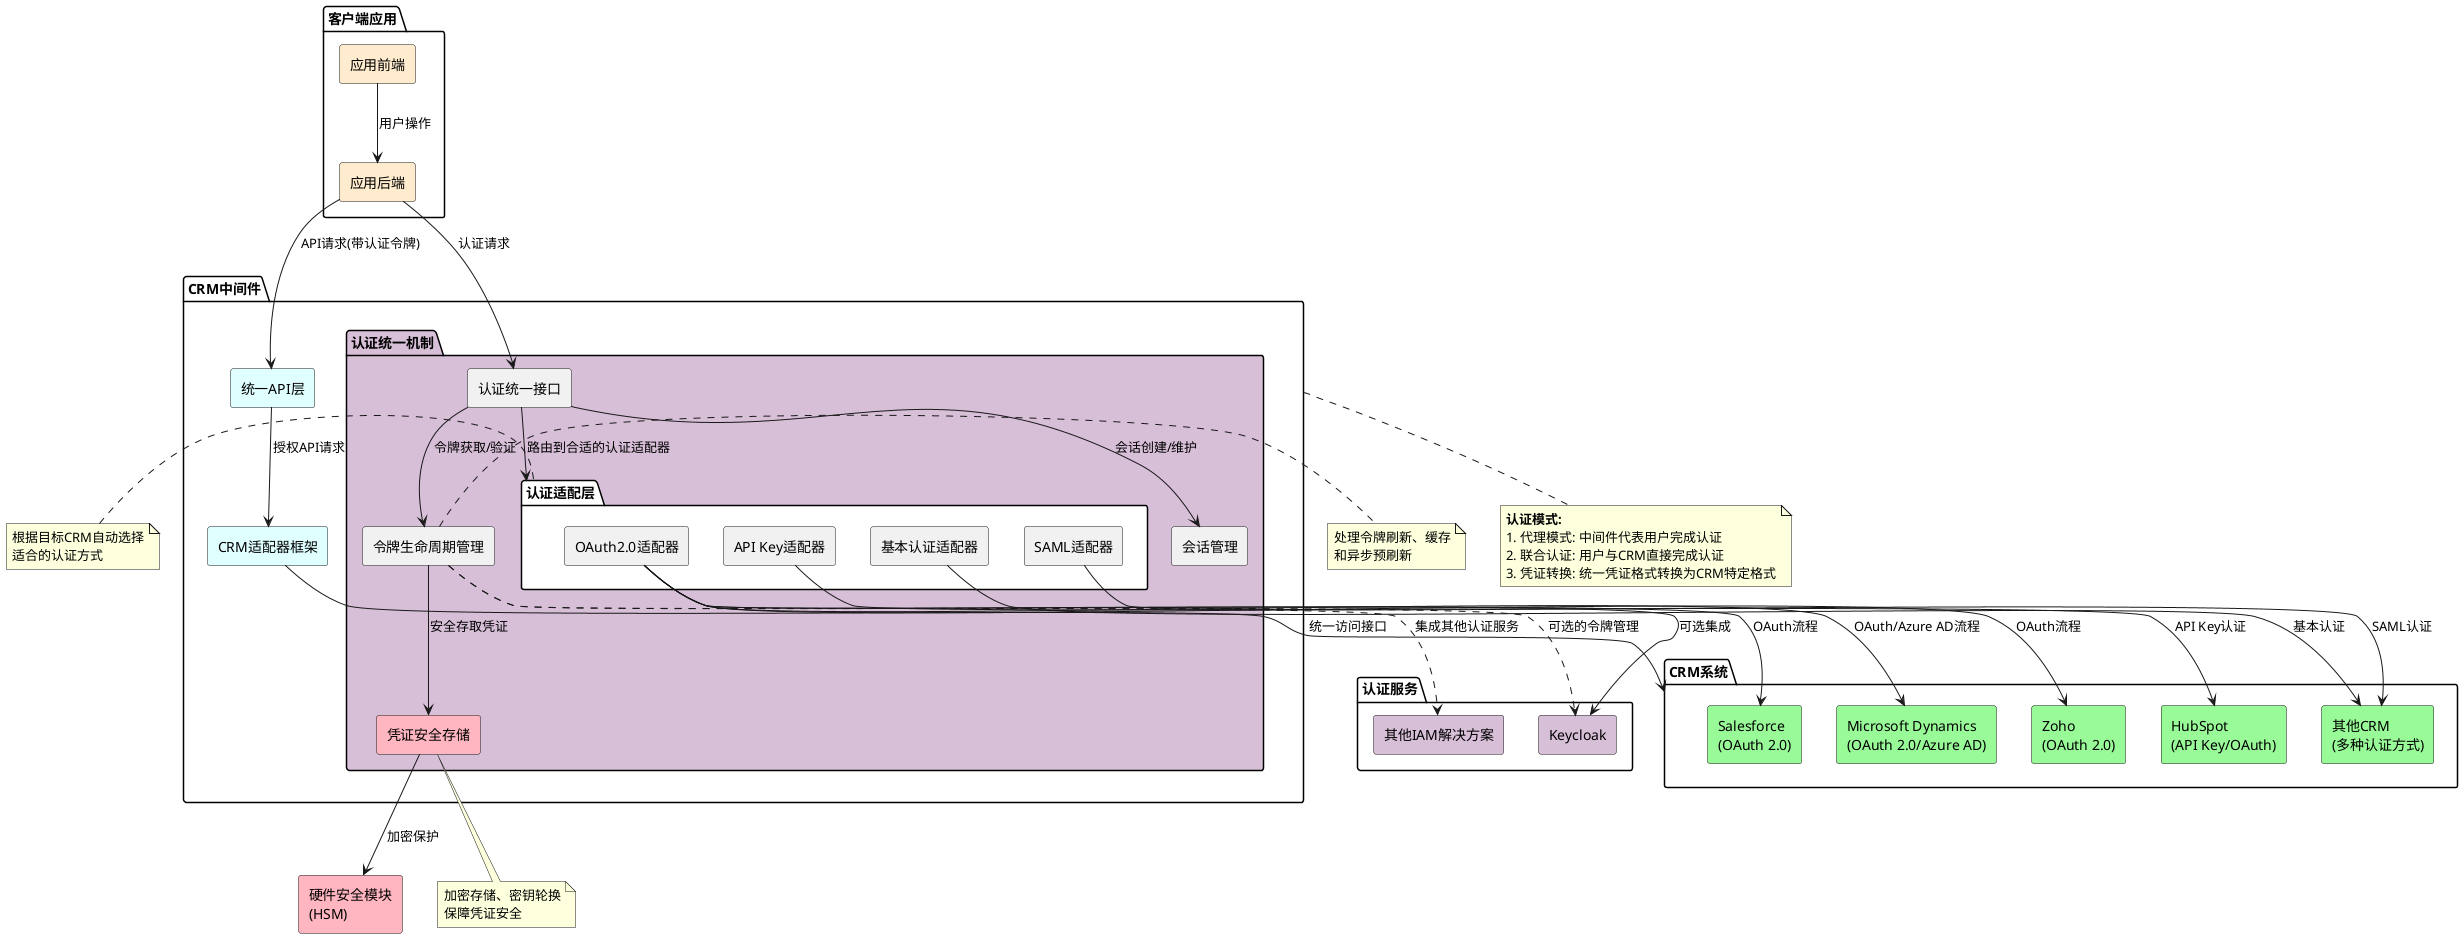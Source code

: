 @startuml CRM中间件认证统一机制

!define RECTANGLE class

' 定义颜色
!define CLIENT_COLOR #FFEBCD
!define MIDDLEWARE_COLOR #E0FFFF
!define AUTH_COLOR #D8BFD8
!define CRM_COLOR #98FB98
!define SECURITY_COLOR #FFB6C1

' 定义模块
skinparam componentStyle rectangle
skinparam package {
  BackgroundColor white
  BorderColor black
}

' 客户端和应用系统
package "客户端应用" as Client {
  [应用前端] as Frontend CLIENT_COLOR
  [应用后端] as Backend CLIENT_COLOR
}

' 中间件架构
package "CRM中间件" as Middleware {
  ' 统一认证层
  package "认证统一机制" as AuthModule AUTH_COLOR {
    [认证统一接口] as AuthInterface
    
    package "认证适配层" as AuthAdapter {
      [OAuth2.0适配器] as OAuthAdapter
      [API Key适配器] as ApiKeyAdapter
      [基本认证适配器] as BasicAuthAdapter
      [SAML适配器] as SamlAdapter
    }
    
    [凭证安全存储] as CredentialStorage SECURITY_COLOR
    [令牌生命周期管理] as TokenManager
    [会话管理] as SessionManager
  }
  
  ' 中间件其他组件
  [统一API层] as APILayer MIDDLEWARE_COLOR
  [CRM适配器框架] as AdapterFramework MIDDLEWARE_COLOR
}

' 外部认证服务
package "认证服务" as AuthService {
  [Keycloak] as Keycloak AUTH_COLOR
  [其他IAM解决方案] as OtherIAM AUTH_COLOR
}

' CRM系统
package "CRM系统" as CRMSystems {
  [Salesforce\n(OAuth 2.0)] as Salesforce CRM_COLOR
  [Microsoft Dynamics\n(OAuth 2.0/Azure AD)] as MSDynamics CRM_COLOR
  [HubSpot\n(API Key/OAuth)] as HubSpot CRM_COLOR
  [Zoho\n(OAuth 2.0)] as Zoho CRM_COLOR
  [其他CRM\n(多种认证方式)] as OtherCRM CRM_COLOR
}

' 硬件安全模块
[硬件安全模块\n(HSM)] as HSM SECURITY_COLOR

' 关系连接
' 客户端到中间件
Frontend --> Backend : 用户操作
Backend --> AuthInterface : 认证请求
Backend --> APILayer : API请求(带认证令牌)

' 认证模块内部关系
AuthInterface --> AuthAdapter : 路由到合适的认证适配器
AuthInterface --> TokenManager : 令牌获取/验证
TokenManager --> CredentialStorage : 安全存取凭证
CredentialStorage --> HSM : 加密保护
AuthInterface --> SessionManager : 会话创建/维护
OAuthAdapter --> Keycloak : 可选集成
OAuthAdapter -d-> Salesforce : OAuth流程
OAuthAdapter -d-> MSDynamics : OAuth/Azure AD流程
ApiKeyAdapter -d-> HubSpot : API Key认证
OAuthAdapter -d-> Zoho : OAuth流程
BasicAuthAdapter -d-> OtherCRM : 基本认证
SamlAdapter -d-> OtherCRM : SAML认证

' API层与适配器框架
APILayer --> AdapterFramework : 授权API请求
AdapterFramework --> CRMSystems : 统一访问接口

' 认证服务关系
TokenManager ..> Keycloak : 可选的令牌管理
TokenManager ..> OtherIAM : 集成其他认证服务

' 注释说明
note left of AuthAdapter
  根据目标CRM自动选择
  适合的认证方式
end note

note right of TokenManager
  处理令牌刷新、缓存
  和异步预刷新
end note

note bottom of CredentialStorage
  加密存储、密钥轮换
  保障凭证安全
end note

' 认证模式
note bottom of Middleware
  <b>认证模式:</b>
  1. 代理模式: 中间件代表用户完成认证
  2. 联合认证: 用户与CRM直接完成认证
  3. 凭证转换: 统一凭证格式转换为CRM特定格式
end note

@enduml 